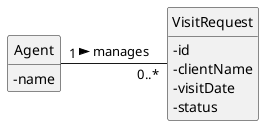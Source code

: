 @startuml
'https://plantuml.com/class-diagram
skinparam classAttributeIconSize 0
hide circle
hide methods

class Agent {
    - name
}

class VisitRequest {
    - id
    - clientName
    - visitDate
    - status
}

Agent "1" -right-- "0..*" VisitRequest:  manages >

@enduml
